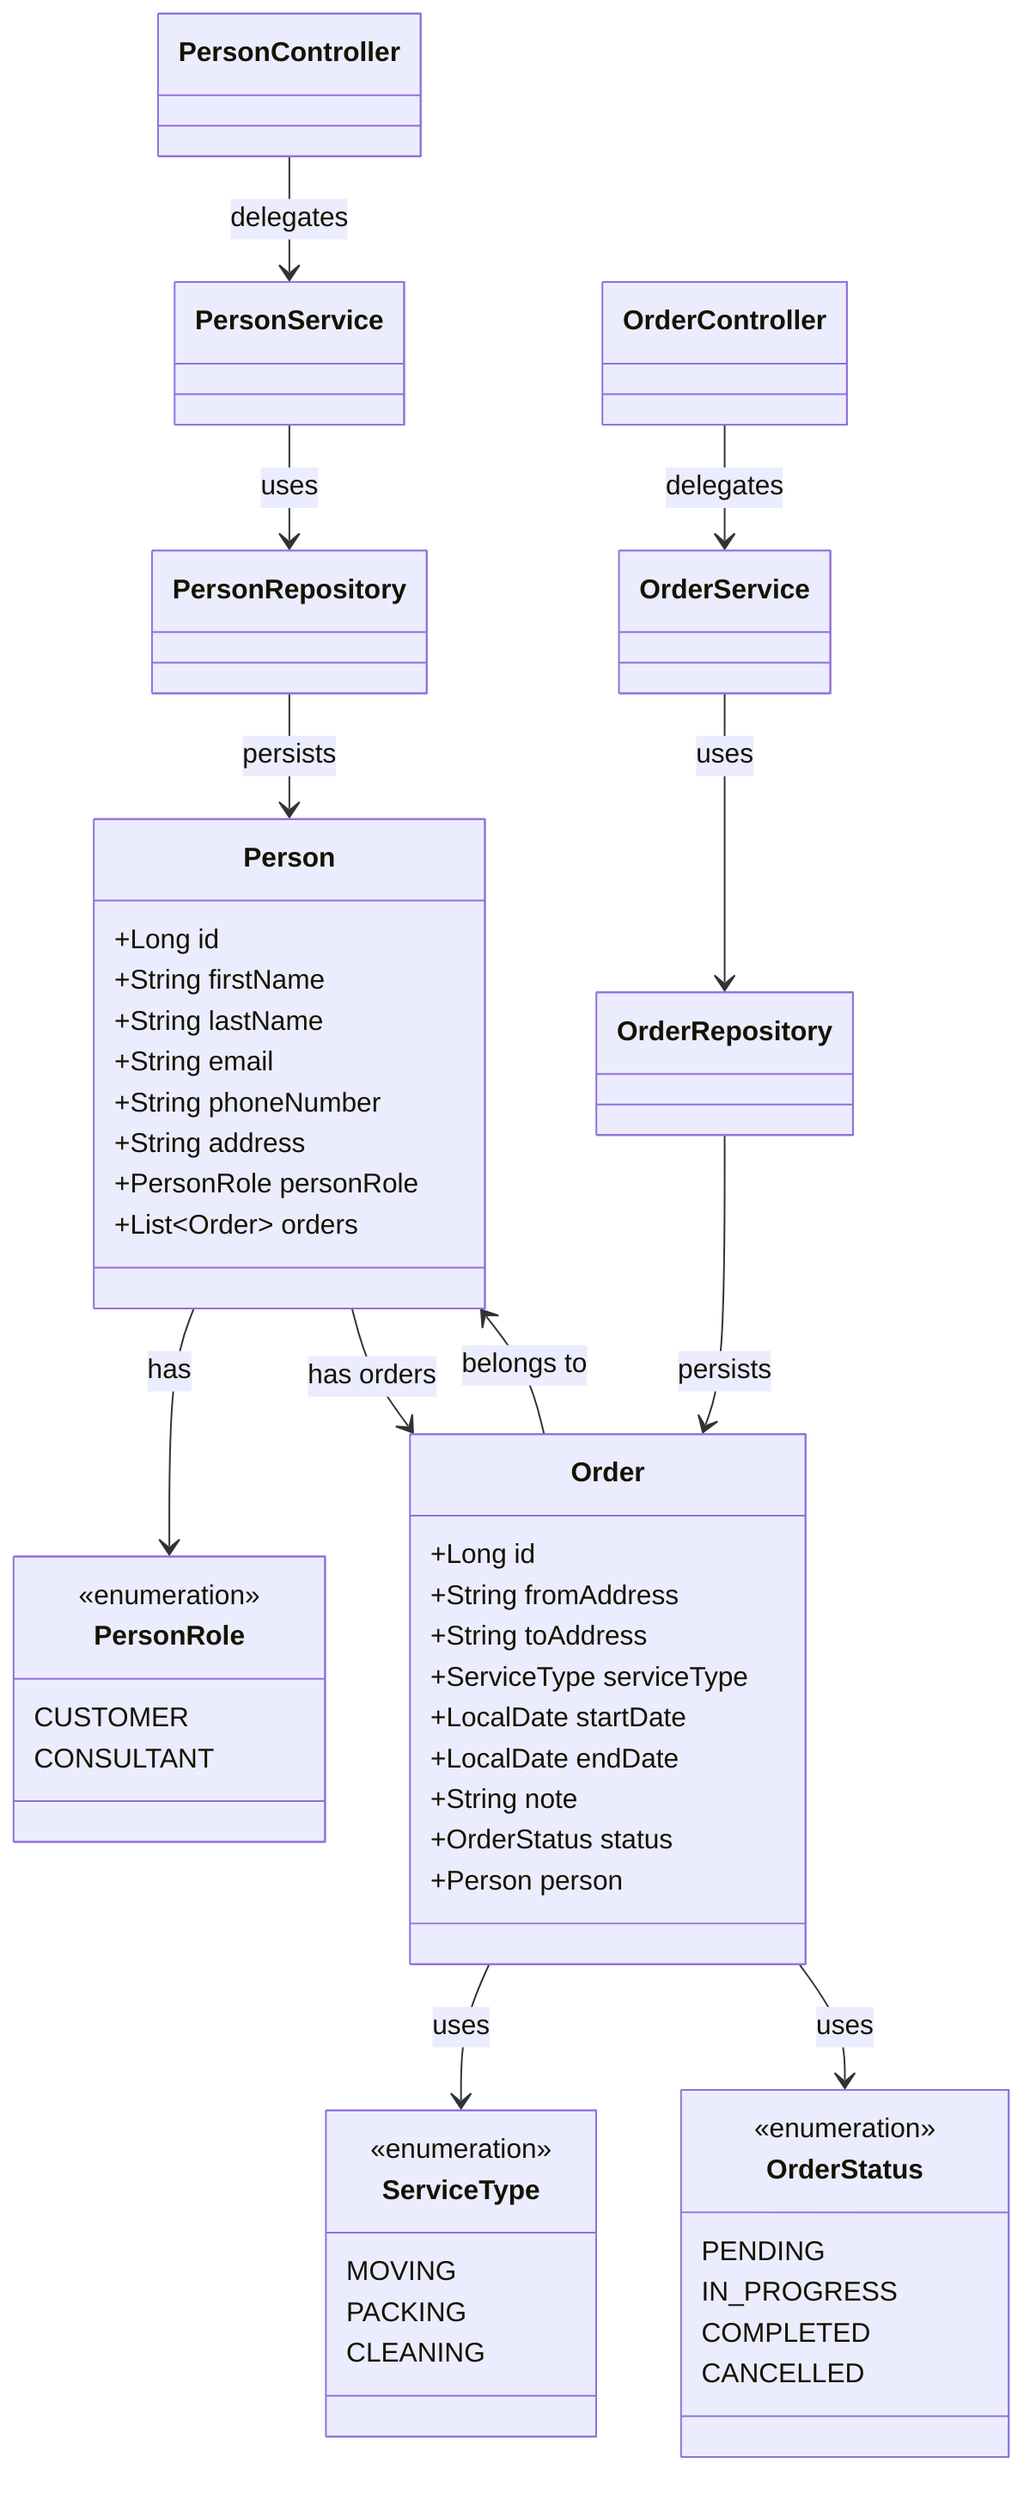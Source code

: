 classDiagram
    class Person {
        +Long id
        +String firstName
        +String lastName
        +String email
        +String phoneNumber
        +String address
        +PersonRole personRole
        +List~Order~ orders
    }

    class PersonRole {
        <<enumeration>>
        CUSTOMER
        CONSULTANT
    }

    class Order {
        +Long id
        +String fromAddress
        +String toAddress
        +ServiceType serviceType
        +LocalDate startDate
        +LocalDate endDate
        +String note
        +OrderStatus status
        +Person person
    }

    class ServiceType {
        <<enumeration>>
        MOVING
        PACKING
        CLEANING
    }

    class OrderStatus {
        <<enumeration>>
        PENDING
        IN_PROGRESS
        COMPLETED
        CANCELLED
    }

    class PersonRepository
    class PersonService
    class PersonController
    class OrderRepository
    class OrderService
    class OrderController

    PersonService --> PersonRepository : uses
    PersonController --> PersonService : delegates
    PersonRepository --> Person : persists
    Person --> PersonRole : has

    OrderService --> OrderRepository : uses
    OrderController --> OrderService : delegates
    OrderRepository --> Order : persists
    Order --> ServiceType : uses
    Order --> OrderStatus : uses
    Order --> Person : belongs to
    Person --> Order : has orders
